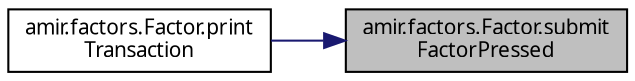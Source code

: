 digraph "amir.factors.Factor.submitFactorPressed"
{
 // LATEX_PDF_SIZE
  edge [fontname="FreeSans.ttf",fontsize="10",labelfontname="FreeSans.ttf",labelfontsize="10"];
  node [fontname="FreeSans.ttf",fontsize="10",shape=record];
  rankdir="RL";
  Node1 [label="amir.factors.Factor.submit\lFactorPressed",height=0.2,width=0.4,color="black", fillcolor="grey75", style="filled", fontcolor="black",tooltip=" "];
  Node1 -> Node2 [dir="back",color="midnightblue",fontsize="10",style="solid",fontname="FreeSans.ttf"];
  Node2 [label="amir.factors.Factor.print\lTransaction",height=0.2,width=0.4,color="black", fillcolor="white", style="filled",URL="$classamir_1_1factors_1_1_factor.html#a60c0315463c33eb79c75f6f0f8c3eb0f",tooltip=" "];
}
